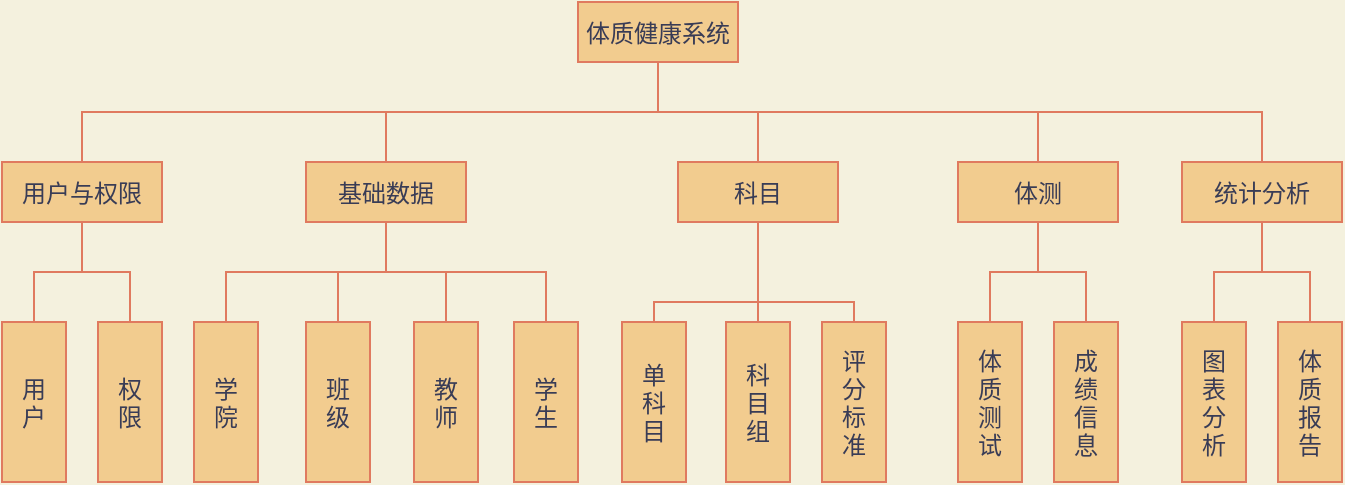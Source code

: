 <mxfile version="15.4.0" type="device"><diagram id="sEBgcKYyyFK9-GVkoFFB" name="第 1 页"><mxGraphModel dx="1024" dy="592" grid="1" gridSize="10" guides="1" tooltips="1" connect="1" arrows="1" fold="1" page="1" pageScale="1" pageWidth="827" pageHeight="1169" background="#F4F1DE" math="0" shadow="0"><root><mxCell id="0"/><mxCell id="1" parent="0"/><mxCell id="yirQExaB0KwkhRc9NqSk-2" value="用户与权限" style="rounded=0;fontSize=12;fillColor=#F2CC8F;strokeColor=#E07A5F;fontColor=#393C56;" vertex="1" parent="1"><mxGeometry x="220" y="290" width="80" height="30" as="geometry"/></mxCell><mxCell id="yirQExaB0KwkhRc9NqSk-3" value="" style="edgeStyle=elbowEdgeStyle;elbow=vertical;fontSize=12;rounded=0;endArrow=none;endFill=0;labelBackgroundColor=#F4F1DE;strokeColor=#E07A5F;fontColor=#393C56;" edge="1" target="yirQExaB0KwkhRc9NqSk-2" parent="1"><mxGeometry relative="1" as="geometry"><mxPoint x="548" y="240" as="sourcePoint"/></mxGeometry></mxCell><mxCell id="yirQExaB0KwkhRc9NqSk-4" value="基础数据" style="rounded=0;fontSize=12;fillColor=#F2CC8F;strokeColor=#E07A5F;fontColor=#393C56;" vertex="1" parent="1"><mxGeometry x="372" y="290" width="80" height="30" as="geometry"/></mxCell><mxCell id="yirQExaB0KwkhRc9NqSk-5" value="" style="edgeStyle=elbowEdgeStyle;elbow=vertical;fontSize=12;endArrow=none;endFill=0;rounded=0;labelBackgroundColor=#F4F1DE;strokeColor=#E07A5F;fontColor=#393C56;" edge="1" target="yirQExaB0KwkhRc9NqSk-4" parent="1"><mxGeometry relative="1" as="geometry"><mxPoint x="548" y="240" as="sourcePoint"/></mxGeometry></mxCell><mxCell id="yirQExaB0KwkhRc9NqSk-6" value="科目" style="rounded=0;fontSize=12;fillColor=#F2CC8F;strokeColor=#E07A5F;fontColor=#393C56;" vertex="1" parent="1"><mxGeometry x="558" y="290" width="80" height="30" as="geometry"/></mxCell><mxCell id="yirQExaB0KwkhRc9NqSk-7" value="" style="edgeStyle=elbowEdgeStyle;elbow=vertical;fontSize=12;endArrow=none;endFill=0;rounded=0;labelBackgroundColor=#F4F1DE;strokeColor=#E07A5F;fontColor=#393C56;" edge="1" target="yirQExaB0KwkhRc9NqSk-6" parent="1"><mxGeometry relative="1" as="geometry"><mxPoint x="548" y="240" as="sourcePoint"/></mxGeometry></mxCell><mxCell id="yirQExaB0KwkhRc9NqSk-8" value="体测" style="rounded=0;fontSize=12;fillColor=#F2CC8F;strokeColor=#E07A5F;fontColor=#393C56;" vertex="1" parent="1"><mxGeometry x="698" y="290" width="80" height="30" as="geometry"/></mxCell><mxCell id="yirQExaB0KwkhRc9NqSk-9" value="" style="edgeStyle=elbowEdgeStyle;elbow=vertical;fontSize=12;endArrow=none;endFill=0;rounded=0;labelBackgroundColor=#F4F1DE;strokeColor=#E07A5F;fontColor=#393C56;" edge="1" target="yirQExaB0KwkhRc9NqSk-8" parent="1"><mxGeometry relative="1" as="geometry"><mxPoint x="548" y="240" as="sourcePoint"/></mxGeometry></mxCell><mxCell id="yirQExaB0KwkhRc9NqSk-10" value="统计分析" style="rounded=0;fontSize=12;fillColor=#F2CC8F;strokeColor=#E07A5F;fontColor=#393C56;" vertex="1" parent="1"><mxGeometry x="810" y="290" width="80" height="30" as="geometry"/></mxCell><mxCell id="yirQExaB0KwkhRc9NqSk-11" value="" style="edgeStyle=elbowEdgeStyle;elbow=vertical;fontSize=12;endArrow=none;endFill=0;rounded=0;labelBackgroundColor=#F4F1DE;strokeColor=#E07A5F;fontColor=#393C56;" edge="1" target="yirQExaB0KwkhRc9NqSk-10" parent="1"><mxGeometry relative="1" as="geometry"><mxPoint x="548" y="240" as="sourcePoint"/><Array as="points"><mxPoint x="490" y="265"/></Array></mxGeometry></mxCell><mxCell id="yirQExaB0KwkhRc9NqSk-12" value="用&#10;户" style="rounded=0;fontSize=12;fillColor=#F2CC8F;strokeColor=#E07A5F;fontColor=#393C56;" vertex="1" parent="1"><mxGeometry x="220" y="370" width="32" height="80" as="geometry"/></mxCell><mxCell id="yirQExaB0KwkhRc9NqSk-13" value="" style="edgeStyle=orthogonalEdgeStyle;elbow=vertical;fontSize=12;rounded=0;endArrow=none;endFill=0;labelBackgroundColor=#F4F1DE;strokeColor=#E07A5F;fontColor=#393C56;" edge="1" source="yirQExaB0KwkhRc9NqSk-2" target="yirQExaB0KwkhRc9NqSk-12" parent="1"><mxGeometry relative="1" as="geometry"/></mxCell><mxCell id="yirQExaB0KwkhRc9NqSk-14" value="权&#10;限" style="rounded=0;fontSize=12;fillColor=#F2CC8F;strokeColor=#E07A5F;fontColor=#393C56;" vertex="1" parent="1"><mxGeometry x="268" y="370" width="32" height="80" as="geometry"/></mxCell><mxCell id="yirQExaB0KwkhRc9NqSk-15" value="" style="edgeStyle=orthogonalEdgeStyle;elbow=vertical;fontSize=12;strokeColor=#E07A5F;rounded=0;endArrow=none;endFill=0;labelBackgroundColor=#F4F1DE;fontColor=#393C56;" edge="1" source="yirQExaB0KwkhRc9NqSk-2" target="yirQExaB0KwkhRc9NqSk-14" parent="1"><mxGeometry relative="1" as="geometry"/></mxCell><mxCell id="yirQExaB0KwkhRc9NqSk-16" value="学&#10;院" style="rounded=0;fontSize=12;fillColor=#F2CC8F;strokeColor=#E07A5F;fontColor=#393C56;" vertex="1" parent="1"><mxGeometry x="316" y="370" width="32" height="80" as="geometry"/></mxCell><mxCell id="yirQExaB0KwkhRc9NqSk-17" value="" style="edgeStyle=elbowEdgeStyle;elbow=vertical;fontSize=12;rounded=0;endArrow=none;endFill=0;labelBackgroundColor=#F4F1DE;strokeColor=#E07A5F;fontColor=#393C56;" edge="1" source="yirQExaB0KwkhRc9NqSk-4" target="yirQExaB0KwkhRc9NqSk-16" parent="1"><mxGeometry relative="1" as="geometry"/></mxCell><mxCell id="yirQExaB0KwkhRc9NqSk-18" value="班&#10;级" style="rounded=0;fontSize=12;fillColor=#F2CC8F;strokeColor=#E07A5F;fontColor=#393C56;" vertex="1" parent="1"><mxGeometry x="372" y="370" width="32" height="80" as="geometry"/></mxCell><mxCell id="yirQExaB0KwkhRc9NqSk-19" value="" style="edgeStyle=elbowEdgeStyle;elbow=vertical;fontSize=12;rounded=0;endArrow=none;endFill=0;labelBackgroundColor=#F4F1DE;strokeColor=#E07A5F;fontColor=#393C56;" edge="1" source="yirQExaB0KwkhRc9NqSk-4" target="yirQExaB0KwkhRc9NqSk-18" parent="1"><mxGeometry relative="1" as="geometry"/></mxCell><mxCell id="yirQExaB0KwkhRc9NqSk-20" value="教&#10;师" style="rounded=0;fontSize=12;fillColor=#F2CC8F;strokeColor=#E07A5F;fontColor=#393C56;" vertex="1" parent="1"><mxGeometry x="426" y="370" width="32" height="80" as="geometry"/></mxCell><mxCell id="yirQExaB0KwkhRc9NqSk-21" value="" style="edgeStyle=elbowEdgeStyle;elbow=vertical;fontSize=12;rounded=0;endArrow=none;endFill=0;labelBackgroundColor=#F4F1DE;strokeColor=#E07A5F;fontColor=#393C56;" edge="1" source="yirQExaB0KwkhRc9NqSk-4" target="yirQExaB0KwkhRc9NqSk-20" parent="1"><mxGeometry relative="1" as="geometry"/></mxCell><mxCell id="yirQExaB0KwkhRc9NqSk-22" value="学&#10;生" style="rounded=0;fontSize=12;fillColor=#F2CC8F;strokeColor=#E07A5F;fontColor=#393C56;" vertex="1" parent="1"><mxGeometry x="476" y="370" width="32" height="80" as="geometry"/></mxCell><mxCell id="yirQExaB0KwkhRc9NqSk-23" value="" style="edgeStyle=elbowEdgeStyle;elbow=vertical;fontSize=12;rounded=0;endArrow=none;endFill=0;labelBackgroundColor=#F4F1DE;strokeColor=#E07A5F;fontColor=#393C56;" edge="1" source="yirQExaB0KwkhRc9NqSk-4" target="yirQExaB0KwkhRc9NqSk-22" parent="1"><mxGeometry relative="1" as="geometry"/></mxCell><mxCell id="yirQExaB0KwkhRc9NqSk-24" value="单&#10;科&#10;目" style="rounded=0;fontSize=12;fillColor=#F2CC8F;strokeColor=#E07A5F;fontColor=#393C56;" vertex="1" parent="1"><mxGeometry x="530" y="370" width="32" height="80" as="geometry"/></mxCell><mxCell id="yirQExaB0KwkhRc9NqSk-25" value="" style="edgeStyle=elbowEdgeStyle;elbow=vertical;fontSize=12;endArrow=none;endFill=0;rounded=0;entryX=0.5;entryY=0;entryDx=0;entryDy=0;labelBackgroundColor=#F4F1DE;strokeColor=#E07A5F;fontColor=#393C56;" edge="1" source="yirQExaB0KwkhRc9NqSk-6" target="yirQExaB0KwkhRc9NqSk-24" parent="1"><mxGeometry relative="1" as="geometry"><Array as="points"><mxPoint x="598" y="360"/><mxPoint x="556" y="340"/><mxPoint x="530" y="360"/></Array></mxGeometry></mxCell><mxCell id="yirQExaB0KwkhRc9NqSk-26" value="科&#10;目&#10;组" style="rounded=0;fontSize=12;fillColor=#F2CC8F;strokeColor=#E07A5F;fontColor=#393C56;" vertex="1" parent="1"><mxGeometry x="582" y="370" width="32" height="80" as="geometry"/></mxCell><mxCell id="yirQExaB0KwkhRc9NqSk-27" value="" style="edgeStyle=elbowEdgeStyle;elbow=vertical;fontSize=12;endArrow=none;endFill=0;rounded=0;labelBackgroundColor=#F4F1DE;strokeColor=#E07A5F;fontColor=#393C56;" edge="1" source="yirQExaB0KwkhRc9NqSk-6" target="yirQExaB0KwkhRc9NqSk-26" parent="1"><mxGeometry relative="1" as="geometry"/></mxCell><mxCell id="yirQExaB0KwkhRc9NqSk-28" value="评&#10;分&#10;标&#10;准" style="rounded=0;fontSize=12;fillColor=#F2CC8F;strokeColor=#E07A5F;fontColor=#393C56;" vertex="1" parent="1"><mxGeometry x="630" y="370" width="32" height="80" as="geometry"/></mxCell><mxCell id="yirQExaB0KwkhRc9NqSk-29" value="" style="edgeStyle=elbowEdgeStyle;elbow=vertical;fontSize=12;endArrow=none;endFill=0;rounded=0;labelBackgroundColor=#F4F1DE;strokeColor=#E07A5F;fontColor=#393C56;" edge="1" source="yirQExaB0KwkhRc9NqSk-6" target="yirQExaB0KwkhRc9NqSk-28" parent="1"><mxGeometry relative="1" as="geometry"><Array as="points"><mxPoint x="598" y="360"/><mxPoint x="580" y="330"/></Array></mxGeometry></mxCell><mxCell id="yirQExaB0KwkhRc9NqSk-30" value="体&#10;质&#10;测&#10;试" style="rounded=0;fontSize=12;fillColor=#F2CC8F;strokeColor=#E07A5F;fontColor=#393C56;" vertex="1" parent="1"><mxGeometry x="698" y="370" width="32" height="80" as="geometry"/></mxCell><mxCell id="yirQExaB0KwkhRc9NqSk-31" value="" style="edgeStyle=elbowEdgeStyle;elbow=vertical;fontSize=12;endArrow=none;endFill=0;rounded=0;labelBackgroundColor=#F4F1DE;strokeColor=#E07A5F;fontColor=#393C56;" edge="1" source="yirQExaB0KwkhRc9NqSk-8" target="yirQExaB0KwkhRc9NqSk-30" parent="1"><mxGeometry relative="1" as="geometry"/></mxCell><mxCell id="yirQExaB0KwkhRc9NqSk-32" value="成&#10;绩&#10;信&#10;息" style="rounded=0;fontSize=12;fillColor=#F2CC8F;strokeColor=#E07A5F;fontColor=#393C56;" vertex="1" parent="1"><mxGeometry x="746" y="370" width="32" height="80" as="geometry"/></mxCell><mxCell id="yirQExaB0KwkhRc9NqSk-33" value="" style="edgeStyle=elbowEdgeStyle;elbow=vertical;fontSize=12;endArrow=none;endFill=0;rounded=0;labelBackgroundColor=#F4F1DE;strokeColor=#E07A5F;fontColor=#393C56;" edge="1" source="yirQExaB0KwkhRc9NqSk-8" target="yirQExaB0KwkhRc9NqSk-32" parent="1"><mxGeometry relative="1" as="geometry"/></mxCell><mxCell id="yirQExaB0KwkhRc9NqSk-34" value="图&#10;表&#10;分&#10;析" style="rounded=0;fontSize=12;fillColor=#F2CC8F;strokeColor=#E07A5F;fontColor=#393C56;" vertex="1" parent="1"><mxGeometry x="810" y="370" width="32" height="80" as="geometry"/></mxCell><mxCell id="yirQExaB0KwkhRc9NqSk-35" value="" style="edgeStyle=elbowEdgeStyle;elbow=vertical;fontSize=12;endArrow=none;endFill=0;rounded=0;labelBackgroundColor=#F4F1DE;strokeColor=#E07A5F;fontColor=#393C56;" edge="1" source="yirQExaB0KwkhRc9NqSk-10" target="yirQExaB0KwkhRc9NqSk-34" parent="1"><mxGeometry relative="1" as="geometry"/></mxCell><mxCell id="yirQExaB0KwkhRc9NqSk-36" value="体&#10;质&#10;报&#10;告" style="rounded=0;fontSize=12;fillColor=#F2CC8F;strokeColor=#E07A5F;fontColor=#393C56;" vertex="1" parent="1"><mxGeometry x="858" y="370" width="32" height="80" as="geometry"/></mxCell><mxCell id="yirQExaB0KwkhRc9NqSk-37" value="" style="edgeStyle=elbowEdgeStyle;elbow=vertical;fontSize=12;endArrow=none;endFill=0;rounded=0;labelBackgroundColor=#F4F1DE;strokeColor=#E07A5F;fontColor=#393C56;" edge="1" target="yirQExaB0KwkhRc9NqSk-36" parent="1"><mxGeometry relative="1" as="geometry"><mxPoint x="850" y="320" as="sourcePoint"/></mxGeometry></mxCell><mxCell id="yirQExaB0KwkhRc9NqSk-39" value="体质健康系统" style="rounded=0;fontSize=12;fillColor=#F2CC8F;strokeColor=#E07A5F;fontColor=#393C56;" vertex="1" parent="1"><mxGeometry x="508" y="210" width="80" height="30" as="geometry"/></mxCell></root></mxGraphModel></diagram></mxfile>